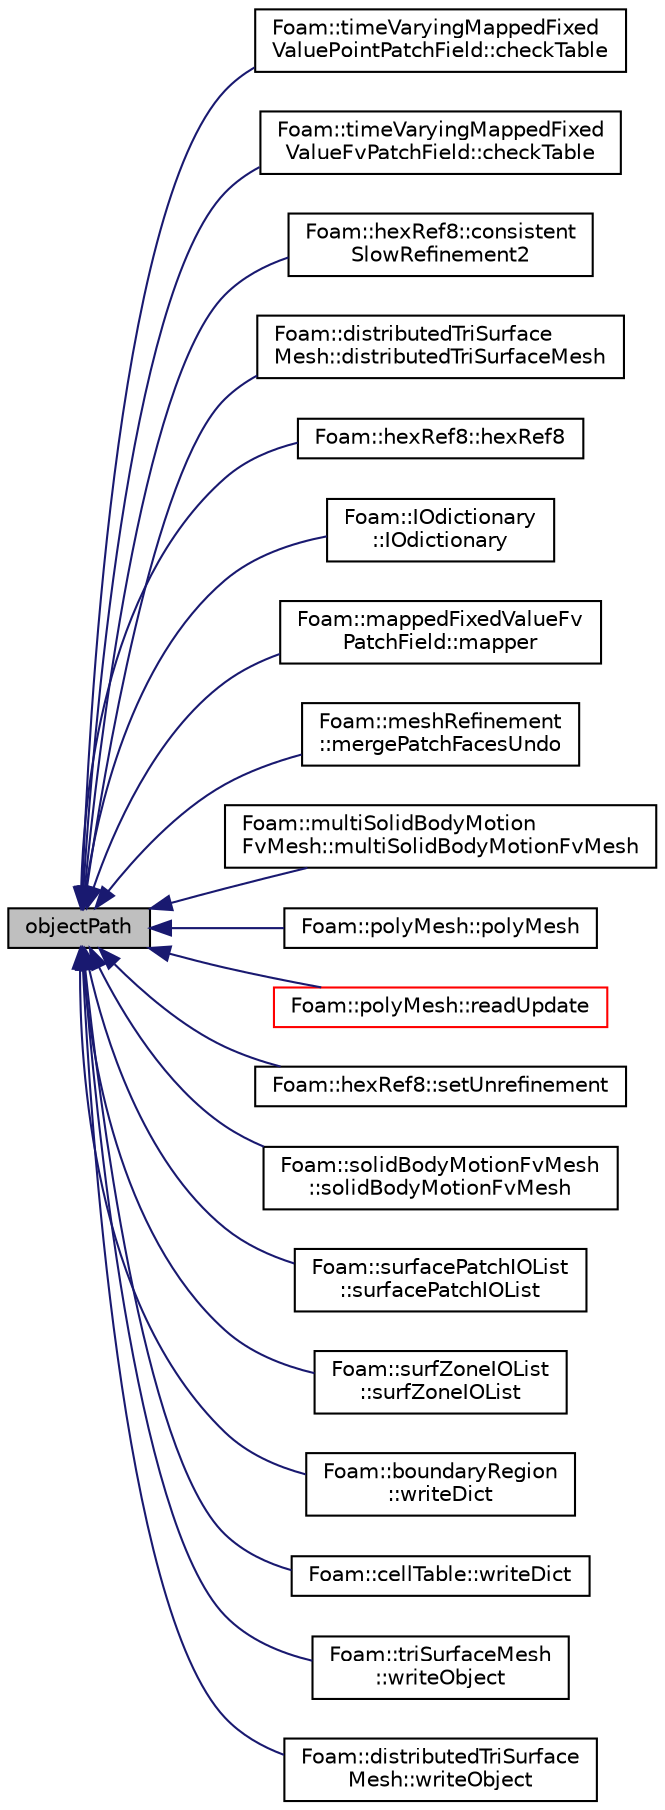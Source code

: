 digraph "objectPath"
{
  bgcolor="transparent";
  edge [fontname="Helvetica",fontsize="10",labelfontname="Helvetica",labelfontsize="10"];
  node [fontname="Helvetica",fontsize="10",shape=record];
  rankdir="LR";
  Node1 [label="objectPath",height=0.2,width=0.4,color="black", fillcolor="grey75", style="filled", fontcolor="black"];
  Node1 -> Node2 [dir="back",color="midnightblue",fontsize="10",style="solid",fontname="Helvetica"];
  Node2 [label="Foam::timeVaryingMappedFixed\lValuePointPatchField::checkTable",height=0.2,width=0.4,color="black",URL="$a02616.html#a89f63f29ad3b1f1081f9bc42599fef27",tooltip="Find boundary data inbetween current time and interpolate. "];
  Node1 -> Node3 [dir="back",color="midnightblue",fontsize="10",style="solid",fontname="Helvetica"];
  Node3 [label="Foam::timeVaryingMappedFixed\lValueFvPatchField::checkTable",height=0.2,width=0.4,color="black",URL="$a02615.html#a89f63f29ad3b1f1081f9bc42599fef27",tooltip="Find boundary data inbetween current time and interpolate. "];
  Node1 -> Node4 [dir="back",color="midnightblue",fontsize="10",style="solid",fontname="Helvetica"];
  Node4 [label="Foam::hexRef8::consistent\lSlowRefinement2",height=0.2,width=0.4,color="black",URL="$a01009.html#ac6ddabf79074c4c7cc1cfe6908d6c4a9",tooltip="Like consistentSlowRefinement but uses different meshWave. "];
  Node1 -> Node5 [dir="back",color="midnightblue",fontsize="10",style="solid",fontname="Helvetica"];
  Node5 [label="Foam::distributedTriSurface\lMesh::distributedTriSurfaceMesh",height=0.2,width=0.4,color="black",URL="$a00559.html#a6a2bfdfbb57bb45cbcb9975d3de13547",tooltip="Construct read. Does findInstance to find io.local(). "];
  Node1 -> Node6 [dir="back",color="midnightblue",fontsize="10",style="solid",fontname="Helvetica"];
  Node6 [label="Foam::hexRef8::hexRef8",height=0.2,width=0.4,color="black",URL="$a01009.html#a38c122950a32c54a78c49acb2637ac88",tooltip="Construct from mesh, read_if_present refinement data. "];
  Node1 -> Node7 [dir="back",color="midnightblue",fontsize="10",style="solid",fontname="Helvetica"];
  Node7 [label="Foam::IOdictionary\l::IOdictionary",height=0.2,width=0.4,color="black",URL="$a01172.html#a668d1ac4fd646613b3a8063bd830a724",tooltip="Construct given an IOobject. "];
  Node1 -> Node8 [dir="back",color="midnightblue",fontsize="10",style="solid",fontname="Helvetica"];
  Node8 [label="Foam::mappedFixedValueFv\lPatchField::mapper",height=0.2,width=0.4,color="black",URL="$a01417.html#a837223c71261372bc2f1624ec9351309"];
  Node1 -> Node9 [dir="back",color="midnightblue",fontsize="10",style="solid",fontname="Helvetica"];
  Node9 [label="Foam::meshRefinement\l::mergePatchFacesUndo",height=0.2,width=0.4,color="black",URL="$a01469.html#a46abeca243f55035145fe45edc956bef",tooltip="Merge coplanar faces. preserveFaces is != -1 for faces. "];
  Node1 -> Node10 [dir="back",color="midnightblue",fontsize="10",style="solid",fontname="Helvetica"];
  Node10 [label="Foam::multiSolidBodyMotion\lFvMesh::multiSolidBodyMotionFvMesh",height=0.2,width=0.4,color="black",URL="$a01558.html#a51e921d3df17b3742d31ef77f0732942",tooltip="Construct from IOobject. "];
  Node1 -> Node11 [dir="back",color="midnightblue",fontsize="10",style="solid",fontname="Helvetica"];
  Node11 [label="Foam::polyMesh::polyMesh",height=0.2,width=0.4,color="black",URL="$a01916.html#a86bfdf5a1dd18f6959dc33e02dbe89c1",tooltip="Construct from IOobject. "];
  Node1 -> Node12 [dir="back",color="midnightblue",fontsize="10",style="solid",fontname="Helvetica"];
  Node12 [label="Foam::polyMesh::readUpdate",height=0.2,width=0.4,color="red",URL="$a01916.html#a9d298b9dbcdbe96c85e7ea556233a8c2",tooltip="Update the mesh based on the mesh files saved in. "];
  Node1 -> Node13 [dir="back",color="midnightblue",fontsize="10",style="solid",fontname="Helvetica"];
  Node13 [label="Foam::hexRef8::setUnrefinement",height=0.2,width=0.4,color="black",URL="$a01009.html#aa4246c753057abd6ecf4b510ee30bd99",tooltip="Remove some refinement. Needs to be supplied output of. "];
  Node1 -> Node14 [dir="back",color="midnightblue",fontsize="10",style="solid",fontname="Helvetica"];
  Node14 [label="Foam::solidBodyMotionFvMesh\l::solidBodyMotionFvMesh",height=0.2,width=0.4,color="black",URL="$a02364.html#af7e61ff685d96a6e136432a028e3e50d",tooltip="Construct from IOobject. "];
  Node1 -> Node15 [dir="back",color="midnightblue",fontsize="10",style="solid",fontname="Helvetica"];
  Node15 [label="Foam::surfacePatchIOList\l::surfacePatchIOList",height=0.2,width=0.4,color="black",URL="$a02489.html#afaf45df32d27a5d82144fcf3859302e5",tooltip="Static data someStaticData. "];
  Node1 -> Node16 [dir="back",color="midnightblue",fontsize="10",style="solid",fontname="Helvetica"];
  Node16 [label="Foam::surfZoneIOList\l::surfZoneIOList",height=0.2,width=0.4,color="black",URL="$a02508.html#aacd971853679444296b2907d118fb0ea",tooltip="Construct from IOobject. "];
  Node1 -> Node17 [dir="back",color="midnightblue",fontsize="10",style="solid",fontname="Helvetica"];
  Node17 [label="Foam::boundaryRegion\l::writeDict",height=0.2,width=0.4,color="black",URL="$a00153.html#a818f7e6de46d8e92c2a2bdf25c528403",tooltip="Write constant/boundaryRegion for later reuse. "];
  Node1 -> Node18 [dir="back",color="midnightblue",fontsize="10",style="solid",fontname="Helvetica"];
  Node18 [label="Foam::cellTable::writeDict",height=0.2,width=0.4,color="black",URL="$a00239.html#a7f45e4b7995dd70575d8f9453f0de76d",tooltip="Write constant/cellTable for later reuse. "];
  Node1 -> Node19 [dir="back",color="midnightblue",fontsize="10",style="solid",fontname="Helvetica"];
  Node19 [label="Foam::triSurfaceMesh\l::writeObject",height=0.2,width=0.4,color="black",URL="$a02683.html#aa4d5557147f7b9288cfbf5222d503307",tooltip="Write using given format, version and compression. "];
  Node1 -> Node20 [dir="back",color="midnightblue",fontsize="10",style="solid",fontname="Helvetica"];
  Node20 [label="Foam::distributedTriSurface\lMesh::writeObject",height=0.2,width=0.4,color="black",URL="$a00559.html#aa4d5557147f7b9288cfbf5222d503307",tooltip="Write using given format, version and compression. "];
}

